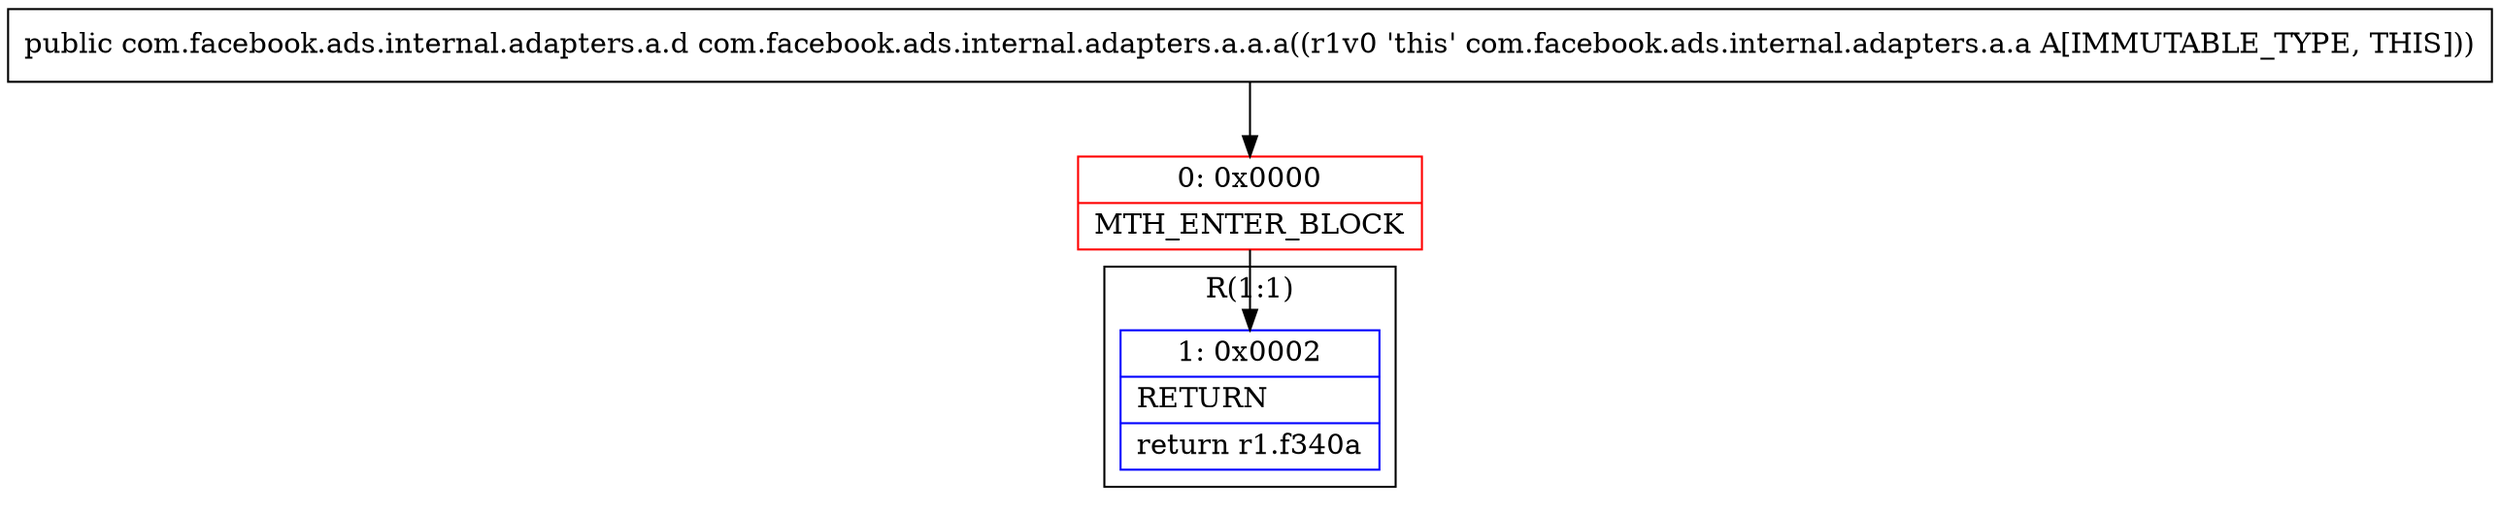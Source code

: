 digraph "CFG forcom.facebook.ads.internal.adapters.a.a.a()Lcom\/facebook\/ads\/internal\/adapters\/a\/d;" {
subgraph cluster_Region_204389966 {
label = "R(1:1)";
node [shape=record,color=blue];
Node_1 [shape=record,label="{1\:\ 0x0002|RETURN\l|return r1.f340a\l}"];
}
Node_0 [shape=record,color=red,label="{0\:\ 0x0000|MTH_ENTER_BLOCK\l}"];
MethodNode[shape=record,label="{public com.facebook.ads.internal.adapters.a.d com.facebook.ads.internal.adapters.a.a.a((r1v0 'this' com.facebook.ads.internal.adapters.a.a A[IMMUTABLE_TYPE, THIS])) }"];
MethodNode -> Node_0;
Node_0 -> Node_1;
}

